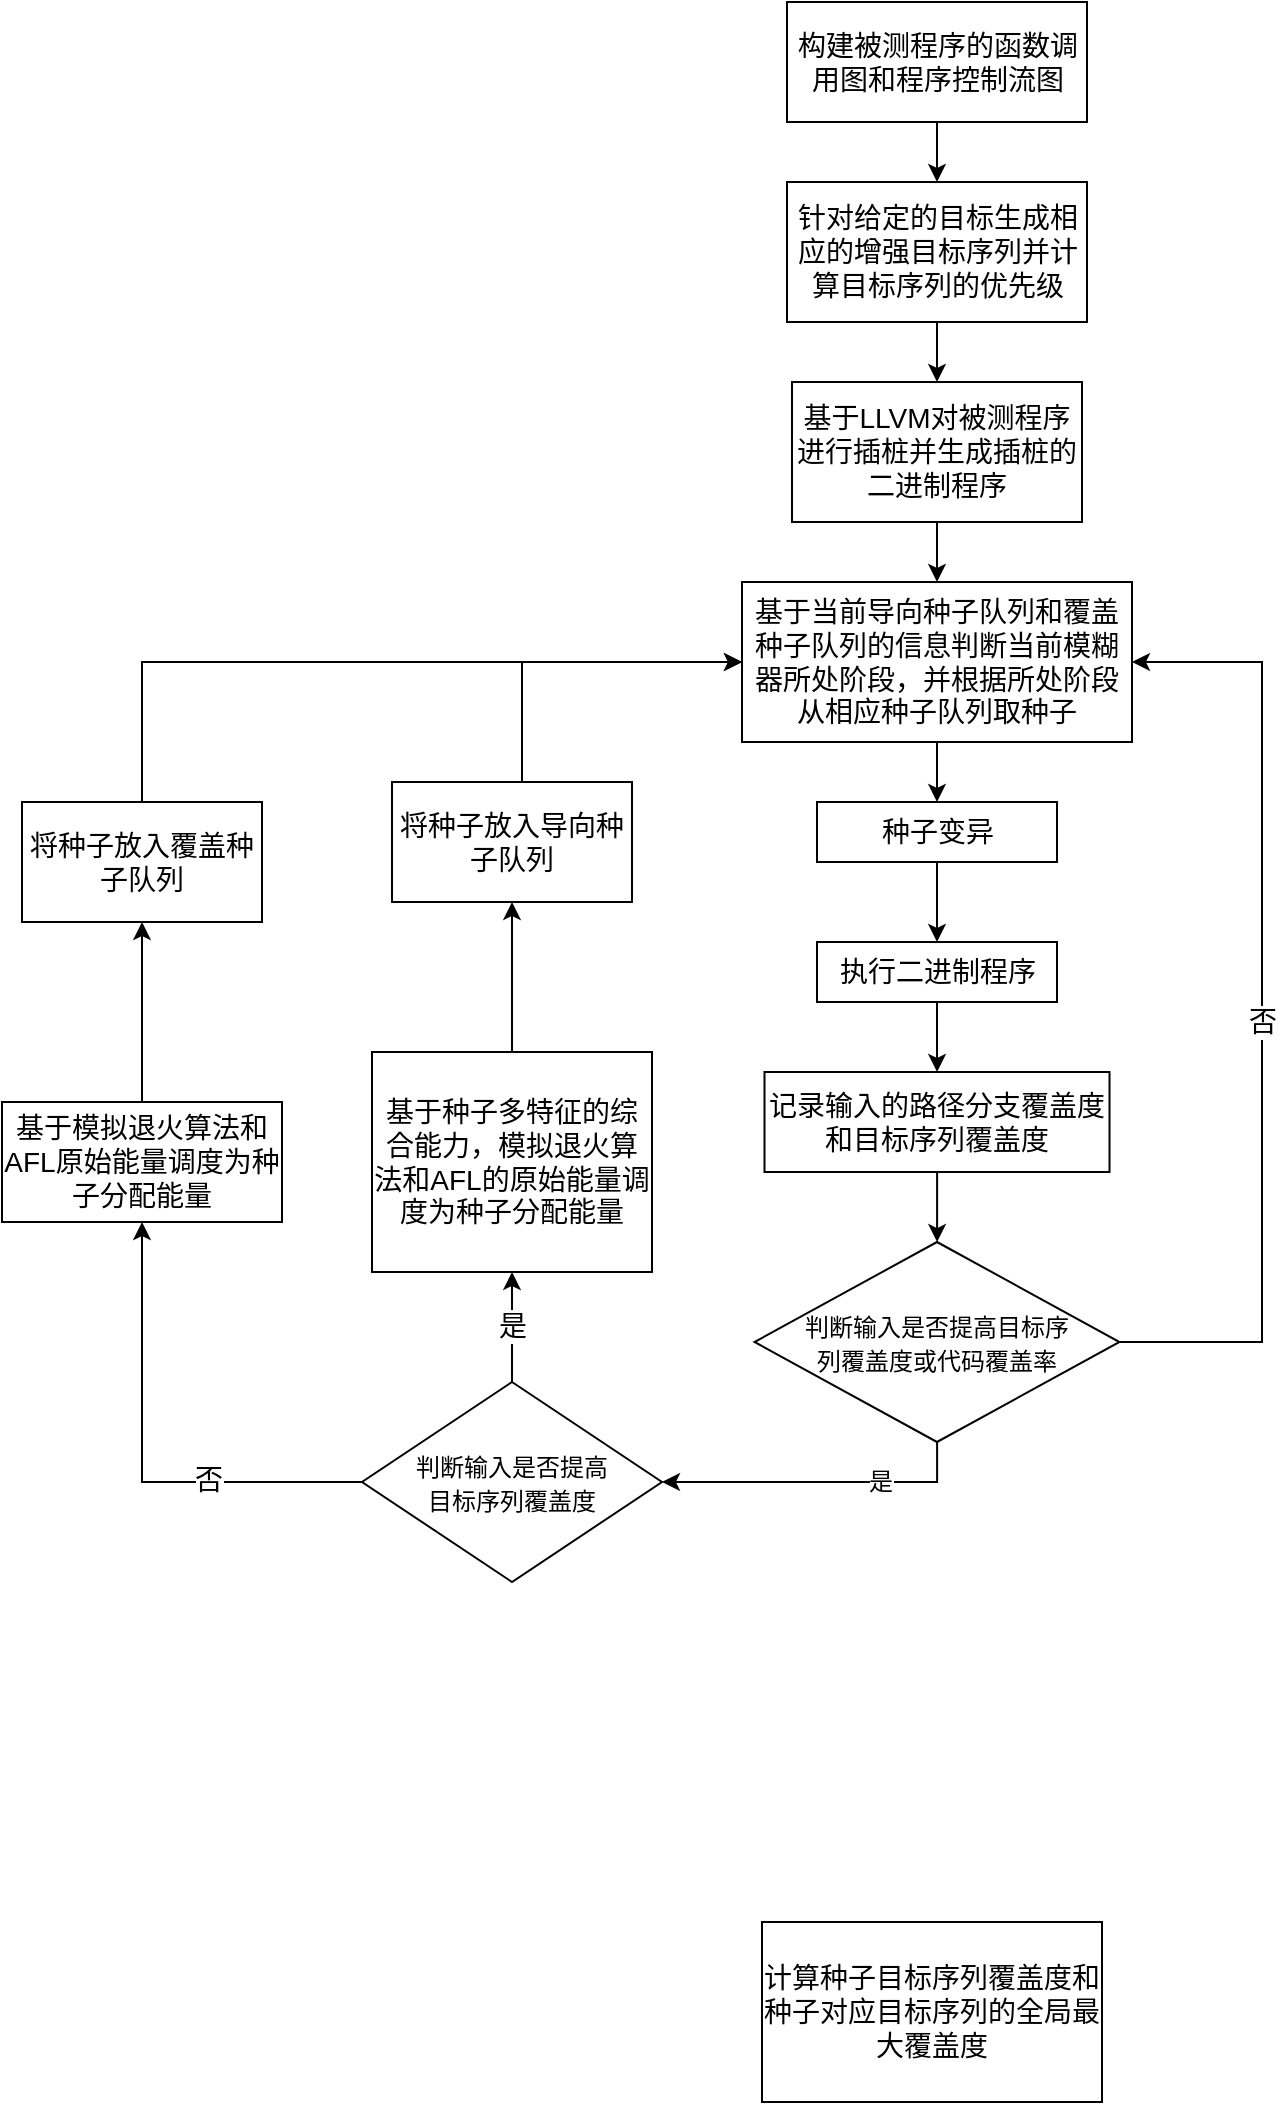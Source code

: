 <mxfile version="15.8.3" type="github">
  <diagram id="C5RBs43oDa-KdzZeNtuy" name="Page-1">
    <mxGraphModel dx="1038" dy="547" grid="1" gridSize="10" guides="1" tooltips="1" connect="1" arrows="1" fold="1" page="1" pageScale="1" pageWidth="827" pageHeight="1169" math="0" shadow="0">
      <root>
        <mxCell id="WIyWlLk6GJQsqaUBKTNV-0" />
        <mxCell id="WIyWlLk6GJQsqaUBKTNV-1" parent="WIyWlLk6GJQsqaUBKTNV-0" />
        <mxCell id="80ifv7xTPTXZvHraHOXA-35" value="" style="edgeStyle=orthogonalEdgeStyle;rounded=0;orthogonalLoop=1;jettySize=auto;html=1;fontSize=14;" edge="1" parent="WIyWlLk6GJQsqaUBKTNV-1" source="80ifv7xTPTXZvHraHOXA-1" target="80ifv7xTPTXZvHraHOXA-3">
          <mxGeometry relative="1" as="geometry" />
        </mxCell>
        <mxCell id="80ifv7xTPTXZvHraHOXA-1" value="构建被测程序的函数调用图和程序控制流图" style="rounded=0;whiteSpace=wrap;html=1;fontSize=14;" vertex="1" parent="WIyWlLk6GJQsqaUBKTNV-1">
          <mxGeometry x="522.5" y="50" width="150" height="60" as="geometry" />
        </mxCell>
        <mxCell id="80ifv7xTPTXZvHraHOXA-36" value="" style="edgeStyle=orthogonalEdgeStyle;rounded=0;orthogonalLoop=1;jettySize=auto;html=1;fontSize=14;" edge="1" parent="WIyWlLk6GJQsqaUBKTNV-1" source="80ifv7xTPTXZvHraHOXA-3" target="80ifv7xTPTXZvHraHOXA-4">
          <mxGeometry relative="1" as="geometry" />
        </mxCell>
        <mxCell id="80ifv7xTPTXZvHraHOXA-3" value="针对给定的目标生成相应的增强目标序列并计算目标序列的优先级" style="rounded=0;whiteSpace=wrap;html=1;fontSize=14;" vertex="1" parent="WIyWlLk6GJQsqaUBKTNV-1">
          <mxGeometry x="522.5" y="140" width="150" height="70" as="geometry" />
        </mxCell>
        <mxCell id="80ifv7xTPTXZvHraHOXA-37" value="" style="edgeStyle=orthogonalEdgeStyle;rounded=0;orthogonalLoop=1;jettySize=auto;html=1;fontSize=14;" edge="1" parent="WIyWlLk6GJQsqaUBKTNV-1" source="80ifv7xTPTXZvHraHOXA-4" target="80ifv7xTPTXZvHraHOXA-8">
          <mxGeometry relative="1" as="geometry" />
        </mxCell>
        <mxCell id="80ifv7xTPTXZvHraHOXA-4" value="基于LLVM对被测程序进行插桩并生成插桩的二进制程序" style="rounded=0;whiteSpace=wrap;html=1;fontSize=14;" vertex="1" parent="WIyWlLk6GJQsqaUBKTNV-1">
          <mxGeometry x="525" y="240" width="145" height="70" as="geometry" />
        </mxCell>
        <mxCell id="80ifv7xTPTXZvHraHOXA-41" value="" style="edgeStyle=orthogonalEdgeStyle;rounded=0;orthogonalLoop=1;jettySize=auto;html=1;fontSize=14;" edge="1" parent="WIyWlLk6GJQsqaUBKTNV-1" source="80ifv7xTPTXZvHraHOXA-6" target="80ifv7xTPTXZvHraHOXA-11">
          <mxGeometry relative="1" as="geometry" />
        </mxCell>
        <mxCell id="80ifv7xTPTXZvHraHOXA-6" value="记录输入的路径分支覆盖度和目标序列覆盖度" style="rounded=0;whiteSpace=wrap;html=1;fontSize=14;" vertex="1" parent="WIyWlLk6GJQsqaUBKTNV-1">
          <mxGeometry x="511.25" y="585" width="172.5" height="50" as="geometry" />
        </mxCell>
        <mxCell id="80ifv7xTPTXZvHraHOXA-7" value="&lt;span&gt;计算种子目标序列覆盖度和种子对应目标序列的全局最大覆盖度&lt;/span&gt;" style="rounded=0;whiteSpace=wrap;html=1;fontSize=14;" vertex="1" parent="WIyWlLk6GJQsqaUBKTNV-1">
          <mxGeometry x="510" y="1010" width="170" height="90" as="geometry" />
        </mxCell>
        <mxCell id="80ifv7xTPTXZvHraHOXA-38" value="" style="edgeStyle=orthogonalEdgeStyle;rounded=0;orthogonalLoop=1;jettySize=auto;html=1;fontSize=14;entryX=0.5;entryY=0;entryDx=0;entryDy=0;" edge="1" parent="WIyWlLk6GJQsqaUBKTNV-1" source="80ifv7xTPTXZvHraHOXA-8" target="80ifv7xTPTXZvHraHOXA-9">
          <mxGeometry relative="1" as="geometry" />
        </mxCell>
        <mxCell id="80ifv7xTPTXZvHraHOXA-8" value="基于当前导向种子队列和覆盖种子队列的信息判断当前模糊器所处阶段，并根据所处阶段从相应种子队列取种子" style="rounded=0;whiteSpace=wrap;html=1;fontSize=14;" vertex="1" parent="WIyWlLk6GJQsqaUBKTNV-1">
          <mxGeometry x="500" y="340" width="195" height="80" as="geometry" />
        </mxCell>
        <mxCell id="80ifv7xTPTXZvHraHOXA-39" value="" style="edgeStyle=orthogonalEdgeStyle;rounded=0;orthogonalLoop=1;jettySize=auto;html=1;fontSize=14;" edge="1" parent="WIyWlLk6GJQsqaUBKTNV-1" source="80ifv7xTPTXZvHraHOXA-9" target="80ifv7xTPTXZvHraHOXA-10">
          <mxGeometry relative="1" as="geometry" />
        </mxCell>
        <mxCell id="80ifv7xTPTXZvHraHOXA-9" value="种子变异" style="rounded=0;whiteSpace=wrap;html=1;fontSize=14;" vertex="1" parent="WIyWlLk6GJQsqaUBKTNV-1">
          <mxGeometry x="537.5" y="450" width="120" height="30" as="geometry" />
        </mxCell>
        <mxCell id="80ifv7xTPTXZvHraHOXA-40" value="" style="edgeStyle=orthogonalEdgeStyle;rounded=0;orthogonalLoop=1;jettySize=auto;html=1;fontSize=14;" edge="1" parent="WIyWlLk6GJQsqaUBKTNV-1" source="80ifv7xTPTXZvHraHOXA-10" target="80ifv7xTPTXZvHraHOXA-6">
          <mxGeometry relative="1" as="geometry" />
        </mxCell>
        <mxCell id="80ifv7xTPTXZvHraHOXA-10" value="执行二进制程序" style="rounded=0;whiteSpace=wrap;html=1;fontSize=14;" vertex="1" parent="WIyWlLk6GJQsqaUBKTNV-1">
          <mxGeometry x="537.5" y="520" width="120" height="30" as="geometry" />
        </mxCell>
        <mxCell id="80ifv7xTPTXZvHraHOXA-13" style="edgeStyle=orthogonalEdgeStyle;rounded=0;orthogonalLoop=1;jettySize=auto;html=1;fontSize=14;exitX=1;exitY=0.5;exitDx=0;exitDy=0;" edge="1" parent="WIyWlLk6GJQsqaUBKTNV-1" source="80ifv7xTPTXZvHraHOXA-11">
          <mxGeometry relative="1" as="geometry">
            <mxPoint x="695" y="380" as="targetPoint" />
            <Array as="points">
              <mxPoint x="760" y="720" />
              <mxPoint x="760" y="380" />
            </Array>
          </mxGeometry>
        </mxCell>
        <mxCell id="80ifv7xTPTXZvHraHOXA-15" value="否" style="edgeLabel;html=1;align=center;verticalAlign=middle;resizable=0;points=[];fontSize=14;" vertex="1" connectable="0" parent="80ifv7xTPTXZvHraHOXA-13">
          <mxGeometry x="-0.622" y="-1" relative="1" as="geometry">
            <mxPoint x="-1" y="-142" as="offset" />
          </mxGeometry>
        </mxCell>
        <mxCell id="80ifv7xTPTXZvHraHOXA-17" value="" style="edgeStyle=orthogonalEdgeStyle;rounded=0;orthogonalLoop=1;jettySize=auto;html=1;fontSize=12;" edge="1" parent="WIyWlLk6GJQsqaUBKTNV-1" source="80ifv7xTPTXZvHraHOXA-11" target="80ifv7xTPTXZvHraHOXA-16">
          <mxGeometry relative="1" as="geometry">
            <Array as="points">
              <mxPoint x="450" y="790" />
              <mxPoint x="450" y="790" />
            </Array>
          </mxGeometry>
        </mxCell>
        <mxCell id="80ifv7xTPTXZvHraHOXA-20" value="是" style="edgeLabel;html=1;align=center;verticalAlign=middle;resizable=0;points=[];fontSize=12;" vertex="1" connectable="0" parent="80ifv7xTPTXZvHraHOXA-17">
          <mxGeometry x="-0.5" y="3" relative="1" as="geometry">
            <mxPoint x="-9" y="-3" as="offset" />
          </mxGeometry>
        </mxCell>
        <mxCell id="80ifv7xTPTXZvHraHOXA-11" value="&lt;font style=&quot;font-size: 12px&quot;&gt;判断输入是否提高目标序&lt;br&gt;列覆盖度或代码覆盖率&lt;/font&gt;" style="rhombus;whiteSpace=wrap;html=1;fontSize=14;" vertex="1" parent="WIyWlLk6GJQsqaUBKTNV-1">
          <mxGeometry x="506.25" y="670" width="182.5" height="100" as="geometry" />
        </mxCell>
        <mxCell id="80ifv7xTPTXZvHraHOXA-25" style="edgeStyle=orthogonalEdgeStyle;rounded=0;orthogonalLoop=1;jettySize=auto;html=1;entryX=0.5;entryY=1;entryDx=0;entryDy=0;fontSize=14;" edge="1" parent="WIyWlLk6GJQsqaUBKTNV-1" source="80ifv7xTPTXZvHraHOXA-16" target="80ifv7xTPTXZvHraHOXA-22">
          <mxGeometry relative="1" as="geometry" />
        </mxCell>
        <mxCell id="80ifv7xTPTXZvHraHOXA-34" value="否" style="edgeLabel;html=1;align=center;verticalAlign=middle;resizable=0;points=[];fontSize=14;" vertex="1" connectable="0" parent="80ifv7xTPTXZvHraHOXA-25">
          <mxGeometry x="-0.36" y="-1" relative="1" as="geometry">
            <mxPoint as="offset" />
          </mxGeometry>
        </mxCell>
        <mxCell id="80ifv7xTPTXZvHraHOXA-31" value="" style="edgeStyle=orthogonalEdgeStyle;rounded=0;orthogonalLoop=1;jettySize=auto;html=1;fontSize=14;" edge="1" parent="WIyWlLk6GJQsqaUBKTNV-1" source="80ifv7xTPTXZvHraHOXA-16" target="80ifv7xTPTXZvHraHOXA-21">
          <mxGeometry relative="1" as="geometry">
            <Array as="points">
              <mxPoint x="385" y="720" />
              <mxPoint x="385" y="720" />
            </Array>
          </mxGeometry>
        </mxCell>
        <mxCell id="80ifv7xTPTXZvHraHOXA-33" value="是" style="edgeLabel;html=1;align=center;verticalAlign=middle;resizable=0;points=[];fontSize=14;" vertex="1" connectable="0" parent="80ifv7xTPTXZvHraHOXA-31">
          <mxGeometry x="-0.189" relative="1" as="geometry">
            <mxPoint y="-6" as="offset" />
          </mxGeometry>
        </mxCell>
        <mxCell id="80ifv7xTPTXZvHraHOXA-16" value="&lt;span style=&quot;font-size: 12px&quot;&gt;判断输入是否提高&lt;br&gt;目标序列&lt;/span&gt;&lt;span style=&quot;font-size: 12px&quot;&gt;覆盖度&lt;/span&gt;" style="rhombus;whiteSpace=wrap;html=1;fontSize=14;" vertex="1" parent="WIyWlLk6GJQsqaUBKTNV-1">
          <mxGeometry x="310" y="740" width="150" height="100" as="geometry" />
        </mxCell>
        <mxCell id="80ifv7xTPTXZvHraHOXA-32" value="" style="edgeStyle=orthogonalEdgeStyle;rounded=0;orthogonalLoop=1;jettySize=auto;html=1;fontSize=14;" edge="1" parent="WIyWlLk6GJQsqaUBKTNV-1" source="80ifv7xTPTXZvHraHOXA-21" target="80ifv7xTPTXZvHraHOXA-24">
          <mxGeometry relative="1" as="geometry" />
        </mxCell>
        <mxCell id="80ifv7xTPTXZvHraHOXA-21" value="&lt;font style=&quot;font-size: 14px&quot;&gt;基于种子多特征的综合能力，模拟退火算法和AFL的原始能量调度为种子分配能量&lt;/font&gt;" style="rounded=0;whiteSpace=wrap;html=1;fontSize=12;" vertex="1" parent="WIyWlLk6GJQsqaUBKTNV-1">
          <mxGeometry x="315" y="575" width="140" height="110" as="geometry" />
        </mxCell>
        <mxCell id="80ifv7xTPTXZvHraHOXA-28" value="" style="edgeStyle=orthogonalEdgeStyle;rounded=0;orthogonalLoop=1;jettySize=auto;html=1;fontSize=14;" edge="1" parent="WIyWlLk6GJQsqaUBKTNV-1" source="80ifv7xTPTXZvHraHOXA-22" target="80ifv7xTPTXZvHraHOXA-23">
          <mxGeometry relative="1" as="geometry" />
        </mxCell>
        <mxCell id="80ifv7xTPTXZvHraHOXA-22" value="&lt;font style=&quot;font-size: 14px&quot;&gt;基于模拟退火算法和AFL原始能量调度为种子分配能量&lt;/font&gt;" style="rounded=0;whiteSpace=wrap;html=1;fontSize=12;" vertex="1" parent="WIyWlLk6GJQsqaUBKTNV-1">
          <mxGeometry x="130" y="600" width="140" height="60" as="geometry" />
        </mxCell>
        <mxCell id="80ifv7xTPTXZvHraHOXA-29" style="edgeStyle=orthogonalEdgeStyle;rounded=0;orthogonalLoop=1;jettySize=auto;html=1;entryX=0;entryY=0.5;entryDx=0;entryDy=0;fontSize=14;" edge="1" parent="WIyWlLk6GJQsqaUBKTNV-1" source="80ifv7xTPTXZvHraHOXA-23" target="80ifv7xTPTXZvHraHOXA-8">
          <mxGeometry relative="1" as="geometry">
            <Array as="points">
              <mxPoint x="200" y="380" />
            </Array>
          </mxGeometry>
        </mxCell>
        <mxCell id="80ifv7xTPTXZvHraHOXA-23" value="将种子放入覆盖种子队列" style="rounded=0;whiteSpace=wrap;html=1;fontSize=14;" vertex="1" parent="WIyWlLk6GJQsqaUBKTNV-1">
          <mxGeometry x="140" y="450" width="120" height="60" as="geometry" />
        </mxCell>
        <mxCell id="80ifv7xTPTXZvHraHOXA-30" style="edgeStyle=orthogonalEdgeStyle;rounded=0;orthogonalLoop=1;jettySize=auto;html=1;entryX=0;entryY=0.5;entryDx=0;entryDy=0;fontSize=14;" edge="1" parent="WIyWlLk6GJQsqaUBKTNV-1" source="80ifv7xTPTXZvHraHOXA-24" target="80ifv7xTPTXZvHraHOXA-8">
          <mxGeometry relative="1" as="geometry">
            <Array as="points">
              <mxPoint x="390" y="380" />
            </Array>
          </mxGeometry>
        </mxCell>
        <mxCell id="80ifv7xTPTXZvHraHOXA-24" value="将种子放入导向种子队列" style="rounded=0;whiteSpace=wrap;html=1;fontSize=14;" vertex="1" parent="WIyWlLk6GJQsqaUBKTNV-1">
          <mxGeometry x="325" y="440" width="120" height="60" as="geometry" />
        </mxCell>
      </root>
    </mxGraphModel>
  </diagram>
</mxfile>
